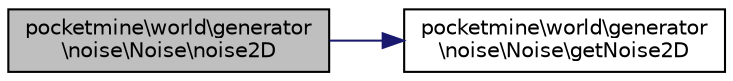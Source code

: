 digraph "pocketmine\world\generator\noise\Noise\noise2D"
{
 // INTERACTIVE_SVG=YES
 // LATEX_PDF_SIZE
  edge [fontname="Helvetica",fontsize="10",labelfontname="Helvetica",labelfontsize="10"];
  node [fontname="Helvetica",fontsize="10",shape=record];
  rankdir="LR";
  Node1 [label="pocketmine\\world\\generator\l\\noise\\Noise\\noise2D",height=0.2,width=0.4,color="black", fillcolor="grey75", style="filled", fontcolor="black",tooltip=" "];
  Node1 -> Node2 [color="midnightblue",fontsize="10",style="solid",fontname="Helvetica"];
  Node2 [label="pocketmine\\world\\generator\l\\noise\\Noise\\getNoise2D",height=0.2,width=0.4,color="black", fillcolor="white", style="filled",URL="$d2/dd0/classpocketmine_1_1world_1_1generator_1_1noise_1_1_noise.html#accf22868a6612da641990ebd058bec8f",tooltip=" "];
}
